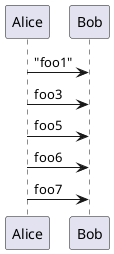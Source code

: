 {
  "sha1": "drsm8468ll9g95niz3a46o7uswabghd",
  "insertion": {
    "when": "2024-06-01T09:03:03.408Z",
    "url": "http://wiki.plantuml.net/site/plantumlshell",
    "user": "plantuml@gmail.com"
  }
}
@startuml
'!preprocessorV2
!define ab "foo1"
!define ef foo3
!ij = "foo5"
!$kl = "foo6"
!$mn = "foo7"

Alice -> Bob : ab
Alice -> Bob : ef
Alice -> Bob : ij
Alice -> Bob : $kl
Alice -> Bob : $mn
@enduml
